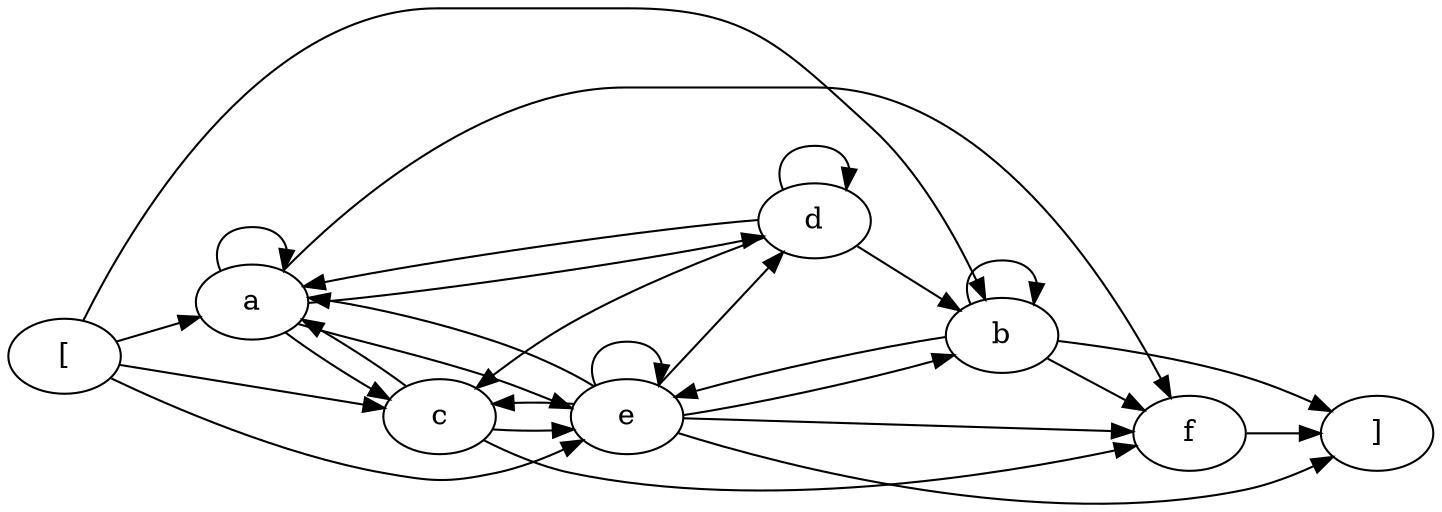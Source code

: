 digraph G {
rankdir = LR
label = "";
esg0_vertex0 -> esg0_vertex1;
esg0_vertex0 -> esg0_vertex2;
esg0_vertex0 -> esg0_vertex3;
esg0_vertex0 -> esg0_vertex5;
esg0_vertex2 -> esg0_vertex7;
esg0_vertex5 -> esg0_vertex7;
esg0_vertex6 -> esg0_vertex7;
esg0_vertex1 -> esg0_vertex3;
esg0_vertex1 -> esg0_vertex4;
esg0_vertex1 -> esg0_vertex5;
esg0_vertex1 -> esg0_vertex6;
esg0_vertex2 -> esg0_vertex5;
esg0_vertex2 -> esg0_vertex6;
esg0_vertex3 -> esg0_vertex1;
esg0_vertex3 -> esg0_vertex5;
esg0_vertex3 -> esg0_vertex6;
esg0_vertex4 -> esg0_vertex1;
esg0_vertex4 -> esg0_vertex2;
esg0_vertex4 -> esg0_vertex3;
esg0_vertex5 -> esg0_vertex1;
esg0_vertex5 -> esg0_vertex2;
esg0_vertex5 -> esg0_vertex3;
esg0_vertex5 -> esg0_vertex4;
esg0_vertex5 -> esg0_vertex6;
esg0_vertex1 -> esg0_vertex1;
esg0_vertex2 -> esg0_vertex2;
esg0_vertex4 -> esg0_vertex4;
esg0_vertex5 -> esg0_vertex5;
esg0_vertex0 [label = "["]
esg0_vertex1 [label = "a"]
esg0_vertex2 [label = "b"]
esg0_vertex3 [label = "c"]
esg0_vertex5 [label = "e"]
esg0_vertex7 [label = "]"]
esg0_vertex6 [label = "f"]
esg0_vertex4 [label = "d"]
}
